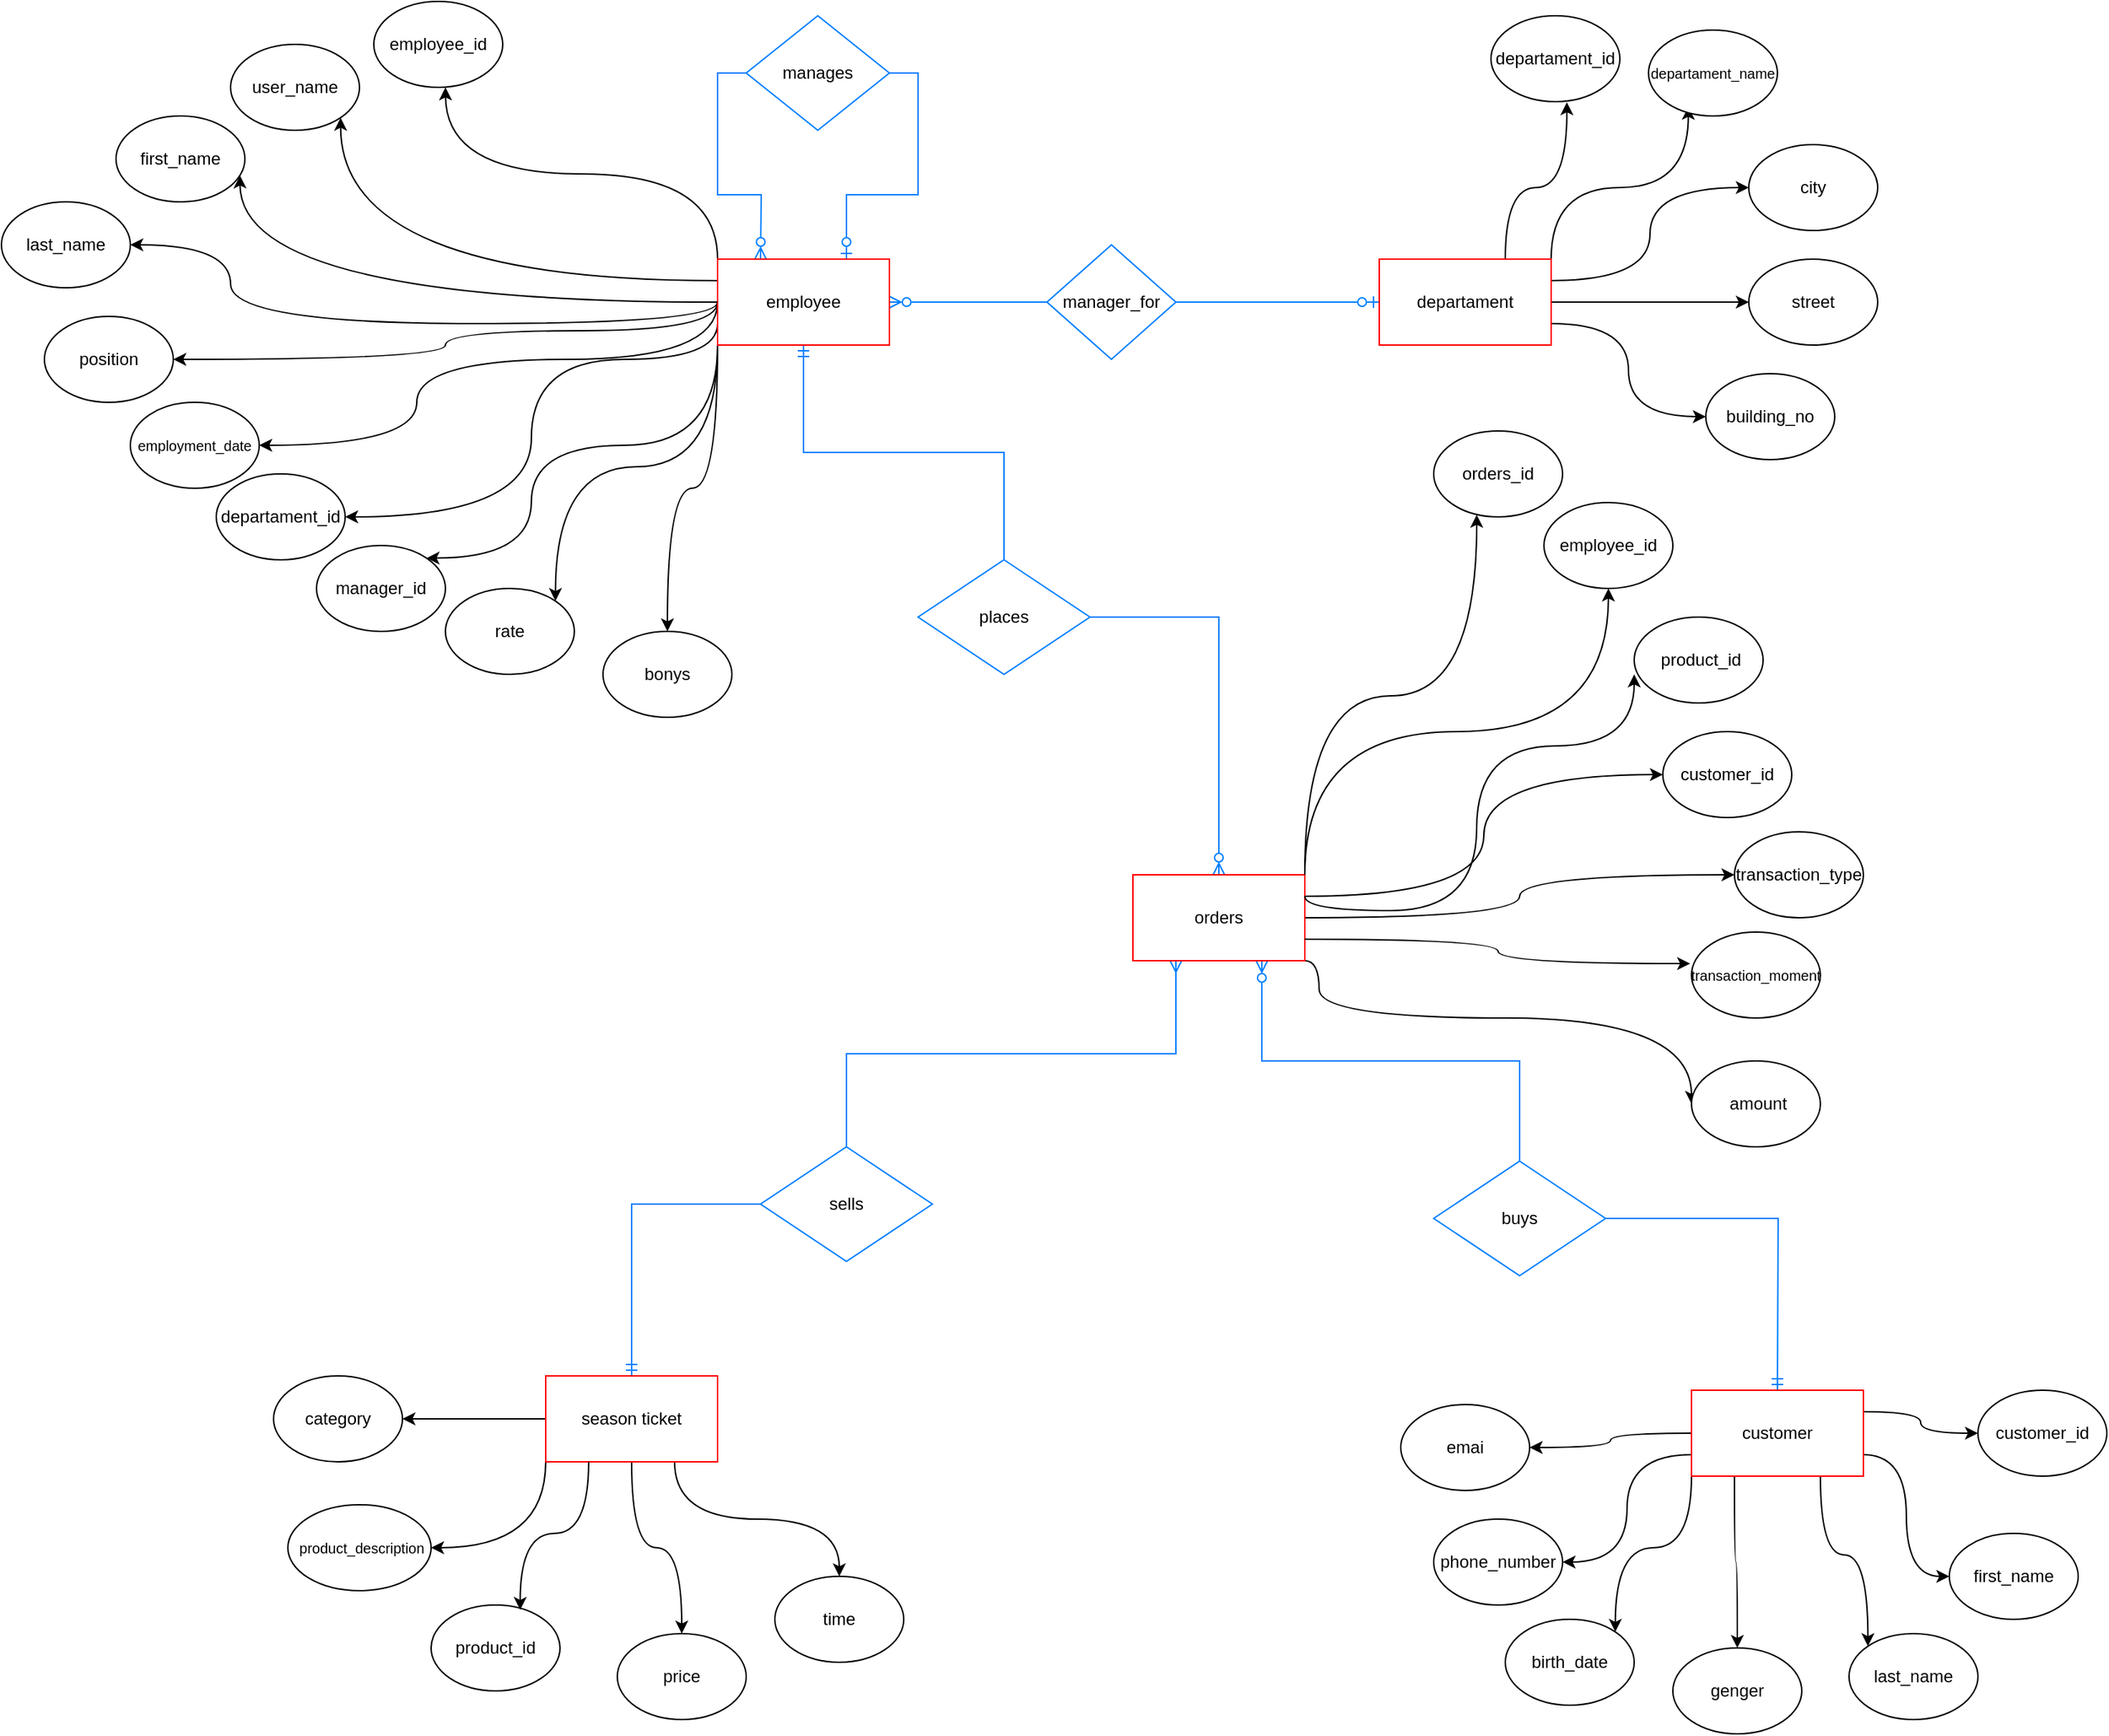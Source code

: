 <mxfile version="24.9.1">
  <diagram name="Сторінка-1" id="o4wY1sk6bwaN-drLr0PU">
    <mxGraphModel dx="2927" dy="1160" grid="1" gridSize="10" guides="1" tooltips="1" connect="1" arrows="1" fold="1" page="1" pageScale="1" pageWidth="827" pageHeight="1169" math="0" shadow="0">
      <root>
        <mxCell id="0" />
        <mxCell id="1" parent="0" />
        <mxCell id="Lrkfbe41W5PBgd2ixiEg-4" style="edgeStyle=orthogonalEdgeStyle;rounded=0;orthogonalLoop=1;jettySize=auto;html=1;exitX=0;exitY=0.5;exitDx=0;exitDy=0;strokeColor=#007FFF;endArrow=ERzeroToMany;endFill=0;" edge="1" parent="1" source="Lrkfbe41W5PBgd2ixiEg-1">
          <mxGeometry relative="1" as="geometry">
            <mxPoint x="380" y="410" as="targetPoint" />
          </mxGeometry>
        </mxCell>
        <mxCell id="Lrkfbe41W5PBgd2ixiEg-5" style="edgeStyle=orthogonalEdgeStyle;rounded=0;orthogonalLoop=1;jettySize=auto;html=1;exitX=1;exitY=0.5;exitDx=0;exitDy=0;entryX=0.75;entryY=0;entryDx=0;entryDy=0;strokeColor=#007FFF;endArrow=ERzeroToOne;endFill=0;" edge="1" parent="1" source="Lrkfbe41W5PBgd2ixiEg-1" target="Lrkfbe41W5PBgd2ixiEg-2">
          <mxGeometry relative="1" as="geometry" />
        </mxCell>
        <mxCell id="Lrkfbe41W5PBgd2ixiEg-1" value="&lt;font style=&quot;vertical-align: inherit;&quot;&gt;&lt;font style=&quot;vertical-align: inherit;&quot;&gt;&lt;font style=&quot;vertical-align: inherit;&quot;&gt;&lt;font style=&quot;vertical-align: inherit;&quot;&gt;manages&lt;/font&gt;&lt;/font&gt;&lt;/font&gt;&lt;/font&gt;" style="rhombus;whiteSpace=wrap;html=1;strokeColor=#007FFF;" vertex="1" parent="1">
          <mxGeometry x="370" y="240" width="100" height="80" as="geometry" />
        </mxCell>
        <mxCell id="Lrkfbe41W5PBgd2ixiEg-6" style="edgeStyle=orthogonalEdgeStyle;rounded=0;orthogonalLoop=1;jettySize=auto;html=1;exitX=0;exitY=0;exitDx=0;exitDy=0;curved=1;" edge="1" parent="1" source="Lrkfbe41W5PBgd2ixiEg-2">
          <mxGeometry relative="1" as="geometry">
            <mxPoint x="160" y="290" as="targetPoint" />
          </mxGeometry>
        </mxCell>
        <mxCell id="Lrkfbe41W5PBgd2ixiEg-17" style="edgeStyle=orthogonalEdgeStyle;rounded=0;orthogonalLoop=1;jettySize=auto;html=1;exitX=0;exitY=0.25;exitDx=0;exitDy=0;entryX=1;entryY=1;entryDx=0;entryDy=0;curved=1;" edge="1" parent="1" source="Lrkfbe41W5PBgd2ixiEg-2" target="Lrkfbe41W5PBgd2ixiEg-8">
          <mxGeometry relative="1" as="geometry" />
        </mxCell>
        <mxCell id="Lrkfbe41W5PBgd2ixiEg-19" style="edgeStyle=orthogonalEdgeStyle;curved=1;rounded=0;orthogonalLoop=1;jettySize=auto;html=1;exitX=0;exitY=0.5;exitDx=0;exitDy=0;" edge="1" parent="1" source="Lrkfbe41W5PBgd2ixiEg-2" target="Lrkfbe41W5PBgd2ixiEg-10">
          <mxGeometry relative="1" as="geometry">
            <Array as="points">
              <mxPoint x="350" y="455" />
              <mxPoint x="10" y="455" />
              <mxPoint x="10" y="400" />
            </Array>
          </mxGeometry>
        </mxCell>
        <mxCell id="Lrkfbe41W5PBgd2ixiEg-20" style="edgeStyle=orthogonalEdgeStyle;curved=1;rounded=0;orthogonalLoop=1;jettySize=auto;html=1;exitX=0;exitY=0.5;exitDx=0;exitDy=0;entryX=1;entryY=0.5;entryDx=0;entryDy=0;" edge="1" parent="1" source="Lrkfbe41W5PBgd2ixiEg-2" target="Lrkfbe41W5PBgd2ixiEg-11">
          <mxGeometry relative="1" as="geometry">
            <Array as="points">
              <mxPoint x="350" y="460" />
              <mxPoint x="160" y="460" />
              <mxPoint x="160" y="480" />
            </Array>
          </mxGeometry>
        </mxCell>
        <mxCell id="Lrkfbe41W5PBgd2ixiEg-21" style="edgeStyle=orthogonalEdgeStyle;curved=1;rounded=0;orthogonalLoop=1;jettySize=auto;html=1;exitX=0;exitY=0.5;exitDx=0;exitDy=0;entryX=1;entryY=0.5;entryDx=0;entryDy=0;" edge="1" parent="1" source="Lrkfbe41W5PBgd2ixiEg-2" target="Lrkfbe41W5PBgd2ixiEg-12">
          <mxGeometry relative="1" as="geometry">
            <Array as="points">
              <mxPoint x="350" y="480" />
              <mxPoint x="140" y="480" />
              <mxPoint x="140" y="540" />
            </Array>
          </mxGeometry>
        </mxCell>
        <mxCell id="Lrkfbe41W5PBgd2ixiEg-22" style="edgeStyle=orthogonalEdgeStyle;curved=1;rounded=0;orthogonalLoop=1;jettySize=auto;html=1;exitX=0;exitY=0.75;exitDx=0;exitDy=0;entryX=1;entryY=0.5;entryDx=0;entryDy=0;" edge="1" parent="1" source="Lrkfbe41W5PBgd2ixiEg-2" target="Lrkfbe41W5PBgd2ixiEg-13">
          <mxGeometry relative="1" as="geometry">
            <Array as="points">
              <mxPoint x="350" y="480" />
              <mxPoint x="220" y="480" />
              <mxPoint x="220" y="590" />
            </Array>
          </mxGeometry>
        </mxCell>
        <mxCell id="Lrkfbe41W5PBgd2ixiEg-24" style="edgeStyle=orthogonalEdgeStyle;curved=1;rounded=0;orthogonalLoop=1;jettySize=auto;html=1;exitX=0;exitY=1;exitDx=0;exitDy=0;entryX=1;entryY=0;entryDx=0;entryDy=0;" edge="1" parent="1" source="Lrkfbe41W5PBgd2ixiEg-2" target="Lrkfbe41W5PBgd2ixiEg-14">
          <mxGeometry relative="1" as="geometry">
            <Array as="points">
              <mxPoint x="350" y="540" />
              <mxPoint x="220" y="540" />
              <mxPoint x="220" y="619" />
            </Array>
          </mxGeometry>
        </mxCell>
        <mxCell id="Lrkfbe41W5PBgd2ixiEg-25" style="edgeStyle=orthogonalEdgeStyle;curved=1;rounded=0;orthogonalLoop=1;jettySize=auto;html=1;exitX=0;exitY=1;exitDx=0;exitDy=0;entryX=1;entryY=0;entryDx=0;entryDy=0;" edge="1" parent="1" source="Lrkfbe41W5PBgd2ixiEg-2" target="Lrkfbe41W5PBgd2ixiEg-16">
          <mxGeometry relative="1" as="geometry" />
        </mxCell>
        <mxCell id="Lrkfbe41W5PBgd2ixiEg-26" style="edgeStyle=orthogonalEdgeStyle;curved=1;rounded=0;orthogonalLoop=1;jettySize=auto;html=1;exitX=0;exitY=1;exitDx=0;exitDy=0;" edge="1" parent="1" source="Lrkfbe41W5PBgd2ixiEg-2" target="Lrkfbe41W5PBgd2ixiEg-15">
          <mxGeometry relative="1" as="geometry" />
        </mxCell>
        <mxCell id="Lrkfbe41W5PBgd2ixiEg-27" style="edgeStyle=orthogonalEdgeStyle;curved=1;rounded=0;orthogonalLoop=1;jettySize=auto;html=1;exitX=1;exitY=0.5;exitDx=0;exitDy=0;strokeColor=#007FFF;startArrow=ERzeroToMany;startFill=0;endArrow=none;endFill=0;" edge="1" parent="1" source="Lrkfbe41W5PBgd2ixiEg-2" target="Lrkfbe41W5PBgd2ixiEg-28">
          <mxGeometry relative="1" as="geometry">
            <mxPoint x="620" y="440" as="targetPoint" />
          </mxGeometry>
        </mxCell>
        <mxCell id="Lrkfbe41W5PBgd2ixiEg-43" style="edgeStyle=orthogonalEdgeStyle;rounded=0;orthogonalLoop=1;jettySize=auto;html=1;exitX=0.5;exitY=1;exitDx=0;exitDy=0;entryX=0.5;entryY=0;entryDx=0;entryDy=0;strokeColor=#007FFF;startArrow=ERmandOne;startFill=0;endArrow=none;endFill=0;" edge="1" parent="1" source="Lrkfbe41W5PBgd2ixiEg-2" target="Lrkfbe41W5PBgd2ixiEg-44">
          <mxGeometry relative="1" as="geometry">
            <mxPoint x="550" y="610" as="targetPoint" />
          </mxGeometry>
        </mxCell>
        <mxCell id="Lrkfbe41W5PBgd2ixiEg-2" value="&lt;div&gt;&lt;font style=&quot;vertical-align: inherit;&quot;&gt;&lt;font style=&quot;vertical-align: inherit;&quot;&gt;employee&lt;/font&gt;&lt;/font&gt;&lt;/div&gt;" style="whiteSpace=wrap;html=1;strokeColor=#FF0000;" vertex="1" parent="1">
          <mxGeometry x="350" y="410" width="120" height="60" as="geometry" />
        </mxCell>
        <mxCell id="Lrkfbe41W5PBgd2ixiEg-7" value="employee_id" style="ellipse;whiteSpace=wrap;html=1;" vertex="1" parent="1">
          <mxGeometry x="110" y="230" width="90" height="60" as="geometry" />
        </mxCell>
        <mxCell id="Lrkfbe41W5PBgd2ixiEg-8" value="user_name" style="ellipse;whiteSpace=wrap;html=1;" vertex="1" parent="1">
          <mxGeometry x="10" y="260" width="90" height="60" as="geometry" />
        </mxCell>
        <mxCell id="Lrkfbe41W5PBgd2ixiEg-9" value="first_name" style="ellipse;whiteSpace=wrap;html=1;" vertex="1" parent="1">
          <mxGeometry x="-70" y="310" width="90" height="60" as="geometry" />
        </mxCell>
        <mxCell id="Lrkfbe41W5PBgd2ixiEg-10" value="last_name" style="ellipse;whiteSpace=wrap;html=1;" vertex="1" parent="1">
          <mxGeometry x="-150" y="370" width="90" height="60" as="geometry" />
        </mxCell>
        <mxCell id="Lrkfbe41W5PBgd2ixiEg-11" value="position" style="ellipse;whiteSpace=wrap;html=1;" vertex="1" parent="1">
          <mxGeometry x="-120" y="450" width="90" height="60" as="geometry" />
        </mxCell>
        <mxCell id="Lrkfbe41W5PBgd2ixiEg-12" value="&lt;font style=&quot;font-size: 10px;&quot;&gt;employment_date&lt;/font&gt;" style="ellipse;whiteSpace=wrap;html=1;" vertex="1" parent="1">
          <mxGeometry x="-60" y="510" width="90" height="60" as="geometry" />
        </mxCell>
        <mxCell id="Lrkfbe41W5PBgd2ixiEg-13" value="departament_id" style="ellipse;whiteSpace=wrap;html=1;" vertex="1" parent="1">
          <mxGeometry y="560" width="90" height="60" as="geometry" />
        </mxCell>
        <mxCell id="Lrkfbe41W5PBgd2ixiEg-14" value="manager_id" style="ellipse;whiteSpace=wrap;html=1;" vertex="1" parent="1">
          <mxGeometry x="70" y="610" width="90" height="60" as="geometry" />
        </mxCell>
        <mxCell id="Lrkfbe41W5PBgd2ixiEg-15" value="bonys" style="ellipse;whiteSpace=wrap;html=1;" vertex="1" parent="1">
          <mxGeometry x="270" y="670" width="90" height="60" as="geometry" />
        </mxCell>
        <mxCell id="Lrkfbe41W5PBgd2ixiEg-16" value="rate" style="ellipse;whiteSpace=wrap;html=1;" vertex="1" parent="1">
          <mxGeometry x="160" y="640" width="90" height="60" as="geometry" />
        </mxCell>
        <mxCell id="Lrkfbe41W5PBgd2ixiEg-18" style="edgeStyle=orthogonalEdgeStyle;curved=1;rounded=0;orthogonalLoop=1;jettySize=auto;html=1;exitX=0;exitY=0.5;exitDx=0;exitDy=0;entryX=0.962;entryY=0.693;entryDx=0;entryDy=0;entryPerimeter=0;" edge="1" parent="1" source="Lrkfbe41W5PBgd2ixiEg-2" target="Lrkfbe41W5PBgd2ixiEg-9">
          <mxGeometry relative="1" as="geometry" />
        </mxCell>
        <mxCell id="Lrkfbe41W5PBgd2ixiEg-29" style="edgeStyle=orthogonalEdgeStyle;rounded=0;orthogonalLoop=1;jettySize=auto;html=1;exitX=1;exitY=0.5;exitDx=0;exitDy=0;entryX=0;entryY=0.5;entryDx=0;entryDy=0;strokeColor=#007FFF;endArrow=ERzeroToOne;endFill=0;" edge="1" parent="1" source="Lrkfbe41W5PBgd2ixiEg-28" target="Lrkfbe41W5PBgd2ixiEg-30">
          <mxGeometry relative="1" as="geometry">
            <mxPoint x="800" y="440" as="targetPoint" />
          </mxGeometry>
        </mxCell>
        <mxCell id="Lrkfbe41W5PBgd2ixiEg-28" value="manager_for" style="rhombus;whiteSpace=wrap;html=1;strokeColor=#007FFF;" vertex="1" parent="1">
          <mxGeometry x="580" y="400" width="90" height="80" as="geometry" />
        </mxCell>
        <mxCell id="Lrkfbe41W5PBgd2ixiEg-31" style="edgeStyle=orthogonalEdgeStyle;curved=1;rounded=0;orthogonalLoop=1;jettySize=auto;html=1;entryX=0.589;entryY=1.007;entryDx=0;entryDy=0;entryPerimeter=0;" edge="1" parent="1" source="Lrkfbe41W5PBgd2ixiEg-30" target="Lrkfbe41W5PBgd2ixiEg-33">
          <mxGeometry relative="1" as="geometry">
            <mxPoint x="930" y="310" as="targetPoint" />
            <Array as="points">
              <mxPoint x="900" y="360" />
              <mxPoint x="943" y="360" />
            </Array>
          </mxGeometry>
        </mxCell>
        <mxCell id="Lrkfbe41W5PBgd2ixiEg-34" style="edgeStyle=orthogonalEdgeStyle;curved=1;rounded=0;orthogonalLoop=1;jettySize=auto;html=1;exitX=1;exitY=0;exitDx=0;exitDy=0;entryX=0.309;entryY=0.893;entryDx=0;entryDy=0;entryPerimeter=0;" edge="1" parent="1" source="Lrkfbe41W5PBgd2ixiEg-30" target="Lrkfbe41W5PBgd2ixiEg-35">
          <mxGeometry relative="1" as="geometry">
            <mxPoint x="1020" y="310" as="targetPoint" />
          </mxGeometry>
        </mxCell>
        <mxCell id="Lrkfbe41W5PBgd2ixiEg-39" style="edgeStyle=orthogonalEdgeStyle;curved=1;rounded=0;orthogonalLoop=1;jettySize=auto;html=1;exitX=1;exitY=0.25;exitDx=0;exitDy=0;entryX=0;entryY=0.5;entryDx=0;entryDy=0;" edge="1" parent="1" source="Lrkfbe41W5PBgd2ixiEg-30" target="Lrkfbe41W5PBgd2ixiEg-36">
          <mxGeometry relative="1" as="geometry" />
        </mxCell>
        <mxCell id="Lrkfbe41W5PBgd2ixiEg-40" style="edgeStyle=orthogonalEdgeStyle;curved=1;rounded=0;orthogonalLoop=1;jettySize=auto;html=1;exitX=1;exitY=0.5;exitDx=0;exitDy=0;entryX=0;entryY=0.5;entryDx=0;entryDy=0;" edge="1" parent="1" source="Lrkfbe41W5PBgd2ixiEg-30" target="Lrkfbe41W5PBgd2ixiEg-37">
          <mxGeometry relative="1" as="geometry" />
        </mxCell>
        <mxCell id="Lrkfbe41W5PBgd2ixiEg-41" style="edgeStyle=orthogonalEdgeStyle;curved=1;rounded=0;orthogonalLoop=1;jettySize=auto;html=1;exitX=1;exitY=0.75;exitDx=0;exitDy=0;entryX=0;entryY=0.5;entryDx=0;entryDy=0;" edge="1" parent="1" source="Lrkfbe41W5PBgd2ixiEg-30" target="Lrkfbe41W5PBgd2ixiEg-38">
          <mxGeometry relative="1" as="geometry" />
        </mxCell>
        <mxCell id="Lrkfbe41W5PBgd2ixiEg-30" value="departament" style="rounded=0;whiteSpace=wrap;html=1;strokeColor=#FF0000;" vertex="1" parent="1">
          <mxGeometry x="812" y="410" width="120" height="60" as="geometry" />
        </mxCell>
        <mxCell id="Lrkfbe41W5PBgd2ixiEg-33" value="departament_id" style="ellipse;whiteSpace=wrap;html=1;" vertex="1" parent="1">
          <mxGeometry x="890" y="240" width="90" height="60" as="geometry" />
        </mxCell>
        <mxCell id="Lrkfbe41W5PBgd2ixiEg-35" value="&lt;font style=&quot;font-size: 10px;&quot;&gt;departament_name&lt;/font&gt;" style="ellipse;whiteSpace=wrap;html=1;" vertex="1" parent="1">
          <mxGeometry x="1000" y="250" width="90" height="60" as="geometry" />
        </mxCell>
        <mxCell id="Lrkfbe41W5PBgd2ixiEg-36" value="city&lt;span style=&quot;color: rgba(0, 0, 0, 0); font-family: monospace; font-size: 0px; text-align: start; text-wrap-mode: nowrap;&quot;&gt;%3CmxGraphModel%3E%3Croot%3E%3CmxCell%20id%3D%220%22%2F%3E%3CmxCell%20id%3D%221%22%20parent%3D%220%22%2F%3E%3CmxCell%20id%3D%222%22%20value%3D%22employee_id%22%20style%3D%22ellipse%3BwhiteSpace%3Dwrap%3Bhtml%3D1%3B%22%20vertex%3D%221%22%20parent%3D%221%22%3E%3CmxGeometry%20x%3D%22110%22%20y%3D%22230%22%20width%3D%2290%22%20height%3D%2260%22%20as%3D%22geometry%22%2F%3E%3C%2FmxCell%3E%3C%2Froot%3E%3C%2FmxGraphModel%3E&lt;/span&gt;" style="ellipse;whiteSpace=wrap;html=1;" vertex="1" parent="1">
          <mxGeometry x="1070" y="330" width="90" height="60" as="geometry" />
        </mxCell>
        <mxCell id="Lrkfbe41W5PBgd2ixiEg-37" value="street" style="ellipse;whiteSpace=wrap;html=1;" vertex="1" parent="1">
          <mxGeometry x="1070" y="410" width="90" height="60" as="geometry" />
        </mxCell>
        <mxCell id="Lrkfbe41W5PBgd2ixiEg-38" value="building_no" style="ellipse;whiteSpace=wrap;html=1;" vertex="1" parent="1">
          <mxGeometry x="1040" y="490" width="90" height="60" as="geometry" />
        </mxCell>
        <mxCell id="Lrkfbe41W5PBgd2ixiEg-67" style="edgeStyle=orthogonalEdgeStyle;rounded=0;orthogonalLoop=1;jettySize=auto;html=1;exitX=1;exitY=0.5;exitDx=0;exitDy=0;entryX=0.5;entryY=0;entryDx=0;entryDy=0;strokeColor=#007FFF;endArrow=ERzeroToMany;endFill=0;" edge="1" parent="1" source="Lrkfbe41W5PBgd2ixiEg-44" target="Lrkfbe41W5PBgd2ixiEg-46">
          <mxGeometry relative="1" as="geometry" />
        </mxCell>
        <mxCell id="Lrkfbe41W5PBgd2ixiEg-44" value="places" style="rhombus;whiteSpace=wrap;html=1;strokeColor=#007FFF;" vertex="1" parent="1">
          <mxGeometry x="490" y="620" width="120" height="80" as="geometry" />
        </mxCell>
        <mxCell id="Lrkfbe41W5PBgd2ixiEg-56" style="edgeStyle=orthogonalEdgeStyle;curved=1;rounded=0;orthogonalLoop=1;jettySize=auto;html=1;exitX=1;exitY=0;exitDx=0;exitDy=0;" edge="1" parent="1" source="Lrkfbe41W5PBgd2ixiEg-46" target="Lrkfbe41W5PBgd2ixiEg-49">
          <mxGeometry relative="1" as="geometry" />
        </mxCell>
        <mxCell id="Lrkfbe41W5PBgd2ixiEg-61" style="edgeStyle=orthogonalEdgeStyle;curved=1;rounded=0;orthogonalLoop=1;jettySize=auto;html=1;exitX=1;exitY=0.25;exitDx=0;exitDy=0;entryX=0;entryY=0.5;entryDx=0;entryDy=0;" edge="1" parent="1" source="Lrkfbe41W5PBgd2ixiEg-46" target="Lrkfbe41W5PBgd2ixiEg-51">
          <mxGeometry relative="1" as="geometry" />
        </mxCell>
        <mxCell id="Lrkfbe41W5PBgd2ixiEg-62" style="edgeStyle=orthogonalEdgeStyle;curved=1;rounded=0;orthogonalLoop=1;jettySize=auto;html=1;exitX=1;exitY=0.5;exitDx=0;exitDy=0;" edge="1" parent="1" source="Lrkfbe41W5PBgd2ixiEg-46" target="Lrkfbe41W5PBgd2ixiEg-52">
          <mxGeometry relative="1" as="geometry" />
        </mxCell>
        <mxCell id="Lrkfbe41W5PBgd2ixiEg-64" style="edgeStyle=orthogonalEdgeStyle;curved=1;rounded=0;orthogonalLoop=1;jettySize=auto;html=1;exitX=1;exitY=1;exitDx=0;exitDy=0;entryX=0;entryY=0.5;entryDx=0;entryDy=0;" edge="1" parent="1" source="Lrkfbe41W5PBgd2ixiEg-46" target="Lrkfbe41W5PBgd2ixiEg-54">
          <mxGeometry relative="1" as="geometry">
            <Array as="points">
              <mxPoint x="770" y="940" />
              <mxPoint x="1030" y="940" />
            </Array>
          </mxGeometry>
        </mxCell>
        <mxCell id="Lrkfbe41W5PBgd2ixiEg-70" style="edgeStyle=orthogonalEdgeStyle;rounded=0;orthogonalLoop=1;jettySize=auto;html=1;exitX=0.25;exitY=1;exitDx=0;exitDy=0;entryX=0.5;entryY=0;entryDx=0;entryDy=0;strokeColor=#007FFF;startArrow=ERmany;startFill=0;endArrow=none;endFill=0;" edge="1" parent="1" source="Lrkfbe41W5PBgd2ixiEg-46" target="Lrkfbe41W5PBgd2ixiEg-69">
          <mxGeometry relative="1" as="geometry" />
        </mxCell>
        <mxCell id="Lrkfbe41W5PBgd2ixiEg-71" style="edgeStyle=orthogonalEdgeStyle;rounded=0;orthogonalLoop=1;jettySize=auto;html=1;exitX=0.75;exitY=1;exitDx=0;exitDy=0;strokeColor=#007FFF;startArrow=ERzeroToMany;startFill=0;endArrow=none;endFill=0;" edge="1" parent="1" source="Lrkfbe41W5PBgd2ixiEg-46" target="Lrkfbe41W5PBgd2ixiEg-68">
          <mxGeometry relative="1" as="geometry" />
        </mxCell>
        <mxCell id="Lrkfbe41W5PBgd2ixiEg-46" value="orders" style="rounded=0;whiteSpace=wrap;html=1;strokeColor=#FF0000;" vertex="1" parent="1">
          <mxGeometry x="640" y="840" width="120" height="60" as="geometry" />
        </mxCell>
        <mxCell id="Lrkfbe41W5PBgd2ixiEg-48" value="orders_id" style="ellipse;whiteSpace=wrap;html=1;" vertex="1" parent="1">
          <mxGeometry x="850" y="530" width="90" height="60" as="geometry" />
        </mxCell>
        <mxCell id="Lrkfbe41W5PBgd2ixiEg-49" value="employee_id" style="ellipse;whiteSpace=wrap;html=1;" vertex="1" parent="1">
          <mxGeometry x="927" y="580" width="90" height="60" as="geometry" />
        </mxCell>
        <mxCell id="Lrkfbe41W5PBgd2ixiEg-50" value="&lt;span style=&quot;color: rgba(0, 0, 0, 0); font-family: monospace; font-size: 0px; text-align: start; text-wrap-mode: nowrap;&quot;&gt;%3CmxGraphModel%3E%3Croot%3E%3CmxCell%20id%3D%220%22%2F%3E%3CmxCell%20id%3D%221%22%20parent%3D%220%22%2F%3E%3CmxCell%20id%3D%222%22%20value%3D%22bonys%22%20style%3D%22ellipse%3BwhiteSpace%3Dwrap%3Bhtml%3D1%3B%22%20vertex%3D%221%22%20parent%3D%221%22%3E%3CmxGeometry%20x%3D%22270%22%20y%3D%22670%22%20width%3D%2290%22%20height%3D%2260%22%20as%3D%22geometry%22%2F%3E%3C%2FmxCell%3E%3C%2Froot%3E%3C%2FmxGraphModel%3E&lt;/span&gt; product_id" style="ellipse;whiteSpace=wrap;html=1;" vertex="1" parent="1">
          <mxGeometry x="990" y="660" width="90" height="60" as="geometry" />
        </mxCell>
        <mxCell id="Lrkfbe41W5PBgd2ixiEg-51" value="customer_id" style="ellipse;whiteSpace=wrap;html=1;" vertex="1" parent="1">
          <mxGeometry x="1010" y="740" width="90" height="60" as="geometry" />
        </mxCell>
        <mxCell id="Lrkfbe41W5PBgd2ixiEg-52" value="&lt;span style=&quot;color: rgba(0, 0, 0, 0); font-family: monospace; font-size: 0px; text-align: start; text-wrap-mode: nowrap;&quot;&gt;%3CmxGraphModel%3E%3Croot%3E%3CmxCell%20id%3D%220%22%2F%3E%3CmxCell%20id%3D%221%22%20parent%3D%220%22%2F%3E%3CmxCell%20id%3D%222%22%20value%3D%22%26lt%3Bspan%20style%3D%26quot%3Bcolor%3A%20rgba(0%2C%200%2C%200%2C%200)%3B%20font-family%3A%20monospace%3B%20font-size%3A%200px%3B%20text-align%3A%20start%3B%20text-wrap-mode%3A%20nowrap%3B%26quot%3B%26gt%3B%253CmxGraphModel%253E%253Croot%253E%253CmxCell%2520id%253D%25220%2522%252F%253E%253CmxCell%2520id%253D%25221%2522%2520parent%253D%25220%2522%252F%253E%253CmxCell%2520id%253D%25222%2522%2520value%253D%2522bonys%2522%2520style%253D%2522ellipse%253BwhiteSpace%253Dwrap%253Bhtml%253D1%253B%2522%2520vertex%253D%25221%2522%2520parent%253D%25221%2522%253E%253CmxGeometry%2520x%253D%2522270%2522%2520y%253D%2522670%2522%2520width%253D%252290%2522%2520height%253D%252260%2522%2520as%253D%2522geometry%2522%252F%253E%253C%252FmxCell%253E%253C%252Froot%253E%253C%252FmxGraphModel%253E%26lt%3B%2Fspan%26gt%3B%20product_id%22%20style%3D%22ellipse%3BwhiteSpace%3Dwrap%3Bhtml%3D1%3B%22%20vertex%3D%221%22%20parent%3D%221%22%3E%3CmxGeometry%20x%3D%22880%22%20y%3D%22830%22%20width%3D%2290%22%20height%3D%2260%22%20as%3D%22geometry%22%2F%3E%3C%2FmxCell%3E%3C%2Froot%3E%3C%2FmxGraphModel%3E&lt;/span&gt;transaction_type" style="ellipse;whiteSpace=wrap;html=1;" vertex="1" parent="1">
          <mxGeometry x="1060" y="810" width="90" height="60" as="geometry" />
        </mxCell>
        <mxCell id="Lrkfbe41W5PBgd2ixiEg-53" value="&lt;font style=&quot;font-size: 10px;&quot;&gt;transaction_moment&lt;/font&gt;" style="ellipse;whiteSpace=wrap;html=1;" vertex="1" parent="1">
          <mxGeometry x="1030" y="880" width="90" height="60" as="geometry" />
        </mxCell>
        <mxCell id="Lrkfbe41W5PBgd2ixiEg-54" value="&lt;span style=&quot;color: rgba(0, 0, 0, 0); font-family: monospace; font-size: 0px; text-align: start; text-wrap-mode: nowrap;&quot;&gt;%3CmxGraphModel%3E%3Croot%3E%3CmxCell%20id%3D%220%22%2F%3E%3CmxCell%20id%3D%221%22%20parent%3D%220%22%2F%3E%3CmxCell%20id%3D%222%22%20value%3D%22%26lt%3Bspan%20style%3D%26quot%3Bcolor%3A%20rgba(0%2C%200%2C%200%2C%200)%3B%20font-family%3A%20monospace%3B%20font-size%3A%200px%3B%20text-align%3A%20start%3B%20text-wrap-mode%3A%20nowrap%3B%26quot%3B%26gt%3B%253CmxGraphModel%253E%253Croot%253E%253CmxCell%2520id%253D%25220%2522%252F%253E%253CmxCell%2520id%253D%25221%2522%2520parent%253D%25220%2522%252F%253E%253CmxCell%2520id%253D%25222%2522%2520value%253D%2522%2526lt%253Bspan%2520style%253D%2526quot%253Bcolor%253A%2520rgba(0%252C%25200%252C%25200%252C%25200)%253B%2520font-family%253A%2520monospace%253B%2520font-size%253A%25200px%253B%2520text-align%253A%2520start%253B%2520text-wrap-mode%253A%2520nowrap%253B%2526quot%253B%2526gt%253B%25253CmxGraphModel%25253E%25253Croot%25253E%25253CmxCell%252520id%25253D%2525220%252522%25252F%25253E%25253CmxCell%252520id%25253D%2525221%252522%252520parent%25253D%2525220%252522%25252F%25253E%25253CmxCell%252520id%25253D%2525222%252522%252520value%25253D%252522bonys%252522%252520style%25253D%252522ellipse%25253BwhiteSpace%25253Dwrap%25253Bhtml%25253D1%25253B%252522%252520vertex%25253D%2525221%252522%252520parent%25253D%2525221%252522%25253E%25253CmxGeometry%252520x%25253D%252522270%252522%252520y%25253D%252522670%252522%252520width%25253D%25252290%252522%252520height%25253D%25252260%252522%252520as%25253D%252522geometry%252522%25252F%25253E%25253C%25252FmxCell%25253E%25253C%25252Froot%25253E%25253C%25252FmxGraphModel%25253E%2526lt%253B%252Fspan%2526gt%253B%2520product_id%2522%2520style%253D%2522ellipse%253BwhiteSpace%253Dwrap%253Bhtml%253D1%253B%2522%2520vertex%253D%25221%2522%2520parent%253D%25221%2522%253E%253CmxGeometry%2520x%253D%2522880%2522%2520y%253D%2522830%2522%2520width%253D%252290%2522%2520height%253D%252260%2522%2520as%253D%2522geometry%2522%252F%253E%253C%252FmxCell%253E%253C%252Froot%253E%253C%252FmxGraphModel%253E%26lt%3B%2Fspan%26gt%3Btransaction_type%22%20style%3D%22ellipse%3BwhiteSpace%3Dwrap%3Bhtml%3D1%3B%22%20vertex%3D%221%22%20parent%3D%221%22%3E%3CmxGeometry%20x%3D%22990%22%20y%3D%22910%22%20width%3D%2290%22%20height%3D%2260%22%20as%3D%22geometry%22%2F%3E%3C%2FmxCell%3E%3C%2Froot%3E%3C%2FmxGraphModel%3E&lt;/span&gt; amount" style="ellipse;whiteSpace=wrap;html=1;" vertex="1" parent="1">
          <mxGeometry x="1030" y="970" width="90" height="60" as="geometry" />
        </mxCell>
        <mxCell id="Lrkfbe41W5PBgd2ixiEg-55" style="edgeStyle=orthogonalEdgeStyle;rounded=0;orthogonalLoop=1;jettySize=auto;html=1;exitX=1;exitY=0;exitDx=0;exitDy=0;entryX=0.334;entryY=0.976;entryDx=0;entryDy=0;entryPerimeter=0;curved=1;" edge="1" parent="1" source="Lrkfbe41W5PBgd2ixiEg-46" target="Lrkfbe41W5PBgd2ixiEg-48">
          <mxGeometry relative="1" as="geometry" />
        </mxCell>
        <mxCell id="Lrkfbe41W5PBgd2ixiEg-60" style="edgeStyle=orthogonalEdgeStyle;curved=1;rounded=0;orthogonalLoop=1;jettySize=auto;html=1;exitX=1;exitY=0.25;exitDx=0;exitDy=0;entryX=0;entryY=0.667;entryDx=0;entryDy=0;entryPerimeter=0;" edge="1" parent="1" source="Lrkfbe41W5PBgd2ixiEg-46" target="Lrkfbe41W5PBgd2ixiEg-50">
          <mxGeometry relative="1" as="geometry">
            <Array as="points">
              <mxPoint x="880" y="865" />
              <mxPoint x="880" y="750" />
              <mxPoint x="990" y="750" />
            </Array>
          </mxGeometry>
        </mxCell>
        <mxCell id="Lrkfbe41W5PBgd2ixiEg-63" style="edgeStyle=orthogonalEdgeStyle;curved=1;rounded=0;orthogonalLoop=1;jettySize=auto;html=1;exitX=1;exitY=0.75;exitDx=0;exitDy=0;entryX=-0.011;entryY=0.367;entryDx=0;entryDy=0;entryPerimeter=0;" edge="1" parent="1" source="Lrkfbe41W5PBgd2ixiEg-46" target="Lrkfbe41W5PBgd2ixiEg-53">
          <mxGeometry relative="1" as="geometry" />
        </mxCell>
        <mxCell id="Lrkfbe41W5PBgd2ixiEg-73" style="edgeStyle=orthogonalEdgeStyle;rounded=0;orthogonalLoop=1;jettySize=auto;html=1;exitX=1;exitY=0.5;exitDx=0;exitDy=0;strokeColor=#007FFF;endArrow=ERmandOne;endFill=0;" edge="1" parent="1" source="Lrkfbe41W5PBgd2ixiEg-68">
          <mxGeometry relative="1" as="geometry">
            <mxPoint x="1090" y="1200" as="targetPoint" />
          </mxGeometry>
        </mxCell>
        <mxCell id="Lrkfbe41W5PBgd2ixiEg-68" value="buys" style="rhombus;whiteSpace=wrap;html=1;strokeColor=#007FFF;" vertex="1" parent="1">
          <mxGeometry x="850" y="1040" width="120" height="80" as="geometry" />
        </mxCell>
        <mxCell id="Lrkfbe41W5PBgd2ixiEg-72" style="edgeStyle=orthogonalEdgeStyle;rounded=0;orthogonalLoop=1;jettySize=auto;html=1;exitX=0;exitY=0.5;exitDx=0;exitDy=0;entryX=0.5;entryY=0;entryDx=0;entryDy=0;strokeColor=#007FFF;endArrow=ERmandOne;endFill=0;" edge="1" parent="1" source="Lrkfbe41W5PBgd2ixiEg-69" target="Lrkfbe41W5PBgd2ixiEg-74">
          <mxGeometry relative="1" as="geometry">
            <mxPoint x="280" y="1200" as="targetPoint" />
          </mxGeometry>
        </mxCell>
        <mxCell id="Lrkfbe41W5PBgd2ixiEg-69" value="sells" style="rhombus;whiteSpace=wrap;html=1;strokeColor=#007FFF;" vertex="1" parent="1">
          <mxGeometry x="380" y="1030" width="120" height="80" as="geometry" />
        </mxCell>
        <mxCell id="Lrkfbe41W5PBgd2ixiEg-81" style="edgeStyle=orthogonalEdgeStyle;rounded=0;orthogonalLoop=1;jettySize=auto;html=1;exitX=0;exitY=0.5;exitDx=0;exitDy=0;entryX=1;entryY=0.5;entryDx=0;entryDy=0;" edge="1" parent="1" source="Lrkfbe41W5PBgd2ixiEg-74" target="Lrkfbe41W5PBgd2ixiEg-79">
          <mxGeometry relative="1" as="geometry" />
        </mxCell>
        <mxCell id="Lrkfbe41W5PBgd2ixiEg-82" style="edgeStyle=orthogonalEdgeStyle;rounded=0;orthogonalLoop=1;jettySize=auto;html=1;exitX=0;exitY=1;exitDx=0;exitDy=0;entryX=1;entryY=0.5;entryDx=0;entryDy=0;curved=1;" edge="1" parent="1" source="Lrkfbe41W5PBgd2ixiEg-74" target="Lrkfbe41W5PBgd2ixiEg-78">
          <mxGeometry relative="1" as="geometry" />
        </mxCell>
        <mxCell id="Lrkfbe41W5PBgd2ixiEg-85" style="edgeStyle=orthogonalEdgeStyle;curved=1;rounded=0;orthogonalLoop=1;jettySize=auto;html=1;exitX=0.5;exitY=1;exitDx=0;exitDy=0;entryX=0.5;entryY=0;entryDx=0;entryDy=0;" edge="1" parent="1" source="Lrkfbe41W5PBgd2ixiEg-74" target="Lrkfbe41W5PBgd2ixiEg-76">
          <mxGeometry relative="1" as="geometry" />
        </mxCell>
        <mxCell id="Lrkfbe41W5PBgd2ixiEg-86" style="edgeStyle=orthogonalEdgeStyle;curved=1;rounded=0;orthogonalLoop=1;jettySize=auto;html=1;exitX=0.75;exitY=1;exitDx=0;exitDy=0;entryX=0.5;entryY=0;entryDx=0;entryDy=0;" edge="1" parent="1" source="Lrkfbe41W5PBgd2ixiEg-74" target="Lrkfbe41W5PBgd2ixiEg-80">
          <mxGeometry relative="1" as="geometry" />
        </mxCell>
        <mxCell id="Lrkfbe41W5PBgd2ixiEg-74" value="season ticket" style="rounded=0;whiteSpace=wrap;html=1;strokeColor=#FF0000;" vertex="1" parent="1">
          <mxGeometry x="230" y="1190" width="120" height="60" as="geometry" />
        </mxCell>
        <mxCell id="Lrkfbe41W5PBgd2ixiEg-94" style="edgeStyle=orthogonalEdgeStyle;curved=1;rounded=0;orthogonalLoop=1;jettySize=auto;html=1;exitX=0;exitY=0.5;exitDx=0;exitDy=0;entryX=1;entryY=0.5;entryDx=0;entryDy=0;" edge="1" parent="1" source="Lrkfbe41W5PBgd2ixiEg-75" target="Lrkfbe41W5PBgd2ixiEg-92">
          <mxGeometry relative="1" as="geometry">
            <mxPoint x="930" y="1240" as="targetPoint" />
          </mxGeometry>
        </mxCell>
        <mxCell id="Lrkfbe41W5PBgd2ixiEg-95" style="edgeStyle=orthogonalEdgeStyle;curved=1;rounded=0;orthogonalLoop=1;jettySize=auto;html=1;exitX=0;exitY=0.75;exitDx=0;exitDy=0;entryX=1;entryY=0.5;entryDx=0;entryDy=0;" edge="1" parent="1" source="Lrkfbe41W5PBgd2ixiEg-75" target="Lrkfbe41W5PBgd2ixiEg-93">
          <mxGeometry relative="1" as="geometry" />
        </mxCell>
        <mxCell id="Lrkfbe41W5PBgd2ixiEg-96" style="edgeStyle=orthogonalEdgeStyle;curved=1;rounded=0;orthogonalLoop=1;jettySize=auto;html=1;exitX=0;exitY=1;exitDx=0;exitDy=0;entryX=1;entryY=0;entryDx=0;entryDy=0;" edge="1" parent="1" source="Lrkfbe41W5PBgd2ixiEg-75" target="Lrkfbe41W5PBgd2ixiEg-88">
          <mxGeometry relative="1" as="geometry" />
        </mxCell>
        <mxCell id="Lrkfbe41W5PBgd2ixiEg-97" style="edgeStyle=orthogonalEdgeStyle;curved=1;rounded=0;orthogonalLoop=1;jettySize=auto;html=1;exitX=0.25;exitY=1;exitDx=0;exitDy=0;entryX=0.5;entryY=0;entryDx=0;entryDy=0;" edge="1" parent="1" source="Lrkfbe41W5PBgd2ixiEg-75" target="Lrkfbe41W5PBgd2ixiEg-89">
          <mxGeometry relative="1" as="geometry" />
        </mxCell>
        <mxCell id="Lrkfbe41W5PBgd2ixiEg-98" style="edgeStyle=orthogonalEdgeStyle;curved=1;rounded=0;orthogonalLoop=1;jettySize=auto;html=1;exitX=0.75;exitY=1;exitDx=0;exitDy=0;entryX=0;entryY=0;entryDx=0;entryDy=0;" edge="1" parent="1" source="Lrkfbe41W5PBgd2ixiEg-75" target="Lrkfbe41W5PBgd2ixiEg-90">
          <mxGeometry relative="1" as="geometry" />
        </mxCell>
        <mxCell id="Lrkfbe41W5PBgd2ixiEg-99" style="edgeStyle=orthogonalEdgeStyle;curved=1;rounded=0;orthogonalLoop=1;jettySize=auto;html=1;exitX=1;exitY=0.75;exitDx=0;exitDy=0;entryX=0;entryY=0.5;entryDx=0;entryDy=0;" edge="1" parent="1" source="Lrkfbe41W5PBgd2ixiEg-75" target="Lrkfbe41W5PBgd2ixiEg-91">
          <mxGeometry relative="1" as="geometry" />
        </mxCell>
        <mxCell id="Lrkfbe41W5PBgd2ixiEg-100" style="edgeStyle=orthogonalEdgeStyle;curved=1;rounded=0;orthogonalLoop=1;jettySize=auto;html=1;exitX=1;exitY=0.25;exitDx=0;exitDy=0;entryX=0;entryY=0.5;entryDx=0;entryDy=0;" edge="1" parent="1" source="Lrkfbe41W5PBgd2ixiEg-75" target="Lrkfbe41W5PBgd2ixiEg-87">
          <mxGeometry relative="1" as="geometry" />
        </mxCell>
        <mxCell id="Lrkfbe41W5PBgd2ixiEg-75" value="customer" style="rounded=0;whiteSpace=wrap;html=1;strokeColor=#FF0000;" vertex="1" parent="1">
          <mxGeometry x="1030" y="1200" width="120" height="60" as="geometry" />
        </mxCell>
        <mxCell id="Lrkfbe41W5PBgd2ixiEg-76" value="price" style="ellipse;whiteSpace=wrap;html=1;" vertex="1" parent="1">
          <mxGeometry x="280" y="1370" width="90" height="60" as="geometry" />
        </mxCell>
        <mxCell id="Lrkfbe41W5PBgd2ixiEg-77" value="product_id" style="ellipse;whiteSpace=wrap;html=1;" vertex="1" parent="1">
          <mxGeometry x="150" y="1350" width="90" height="60" as="geometry" />
        </mxCell>
        <mxCell id="Lrkfbe41W5PBgd2ixiEg-78" value="&lt;span style=&quot;color: rgba(0, 0, 0, 0); font-family: monospace; font-size: 0px; text-align: start; text-wrap-mode: nowrap;&quot;&gt;%3CmxGraphModel%3E%3Croot%3E%3CmxCell%20id%3D%220%22%2F%3E%3CmxCell%20id%3D%221%22%20parent%3D%220%22%2F%3E%3CmxCell%20id%3D%222%22%20value%3D%22price%22%20style%3D%22ellipse%3BwhiteSpace%3Dwrap%3Bhtml%3D1%3B%22%20vertex%3D%221%22%20parent%3D%221%22%3E%3CmxGeometry%20x%3D%22395%22%20y%3D%221230%22%20width%3D%2290%22%20height%3D%2260%22%20as%3D%22geometry%22%2F%3E%3C%2FmxCell%3E%3C%2Froot%3E%3C%2FmxGraphModel%3E&lt;/span&gt; &lt;font style=&quot;font-size: 10px;&quot;&gt;product_description&lt;/font&gt;" style="ellipse;whiteSpace=wrap;html=1;" vertex="1" parent="1">
          <mxGeometry x="50" y="1280" width="100" height="60" as="geometry" />
        </mxCell>
        <mxCell id="Lrkfbe41W5PBgd2ixiEg-79" value=" category" style="ellipse;whiteSpace=wrap;html=1;" vertex="1" parent="1">
          <mxGeometry x="40" y="1190" width="90" height="60" as="geometry" />
        </mxCell>
        <mxCell id="Lrkfbe41W5PBgd2ixiEg-80" value="time" style="ellipse;whiteSpace=wrap;html=1;" vertex="1" parent="1">
          <mxGeometry x="390" y="1330" width="90" height="60" as="geometry" />
        </mxCell>
        <mxCell id="Lrkfbe41W5PBgd2ixiEg-84" style="edgeStyle=orthogonalEdgeStyle;curved=1;rounded=0;orthogonalLoop=1;jettySize=auto;html=1;exitX=0.25;exitY=1;exitDx=0;exitDy=0;entryX=0.691;entryY=0.057;entryDx=0;entryDy=0;entryPerimeter=0;" edge="1" parent="1" source="Lrkfbe41W5PBgd2ixiEg-74" target="Lrkfbe41W5PBgd2ixiEg-77">
          <mxGeometry relative="1" as="geometry" />
        </mxCell>
        <mxCell id="Lrkfbe41W5PBgd2ixiEg-87" value="customer_id" style="ellipse;whiteSpace=wrap;html=1;" vertex="1" parent="1">
          <mxGeometry x="1230" y="1200" width="90" height="60" as="geometry" />
        </mxCell>
        <mxCell id="Lrkfbe41W5PBgd2ixiEg-88" value="birth_date" style="ellipse;whiteSpace=wrap;html=1;" vertex="1" parent="1">
          <mxGeometry x="900" y="1360" width="90" height="60" as="geometry" />
        </mxCell>
        <mxCell id="Lrkfbe41W5PBgd2ixiEg-89" value=" genger" style="ellipse;whiteSpace=wrap;html=1;" vertex="1" parent="1">
          <mxGeometry x="1017" y="1380" width="90" height="60" as="geometry" />
        </mxCell>
        <mxCell id="Lrkfbe41W5PBgd2ixiEg-90" value=" last_name" style="ellipse;whiteSpace=wrap;html=1;" vertex="1" parent="1">
          <mxGeometry x="1140" y="1370" width="90" height="60" as="geometry" />
        </mxCell>
        <mxCell id="Lrkfbe41W5PBgd2ixiEg-91" value=" first_name" style="ellipse;whiteSpace=wrap;html=1;" vertex="1" parent="1">
          <mxGeometry x="1210" y="1300" width="90" height="60" as="geometry" />
        </mxCell>
        <mxCell id="Lrkfbe41W5PBgd2ixiEg-92" value=" emai" style="ellipse;whiteSpace=wrap;html=1;" vertex="1" parent="1">
          <mxGeometry x="827" y="1210" width="90" height="60" as="geometry" />
        </mxCell>
        <mxCell id="Lrkfbe41W5PBgd2ixiEg-93" value="phone_number" style="ellipse;whiteSpace=wrap;html=1;" vertex="1" parent="1">
          <mxGeometry x="850" y="1290" width="90" height="60" as="geometry" />
        </mxCell>
      </root>
    </mxGraphModel>
  </diagram>
</mxfile>
